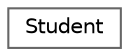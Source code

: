 digraph "Graphical Class Hierarchy"
{
 // LATEX_PDF_SIZE
  bgcolor="transparent";
  edge [fontname=Helvetica,fontsize=10,labelfontname=Helvetica,labelfontsize=10];
  node [fontname=Helvetica,fontsize=10,shape=box,height=0.2,width=0.4];
  rankdir="LR";
  Node0 [id="Node000000",label="Student",height=0.2,width=0.4,color="grey40", fillcolor="white", style="filled",URL="$struct_student.html",tooltip="structure student allows you to review student's data"];
}

